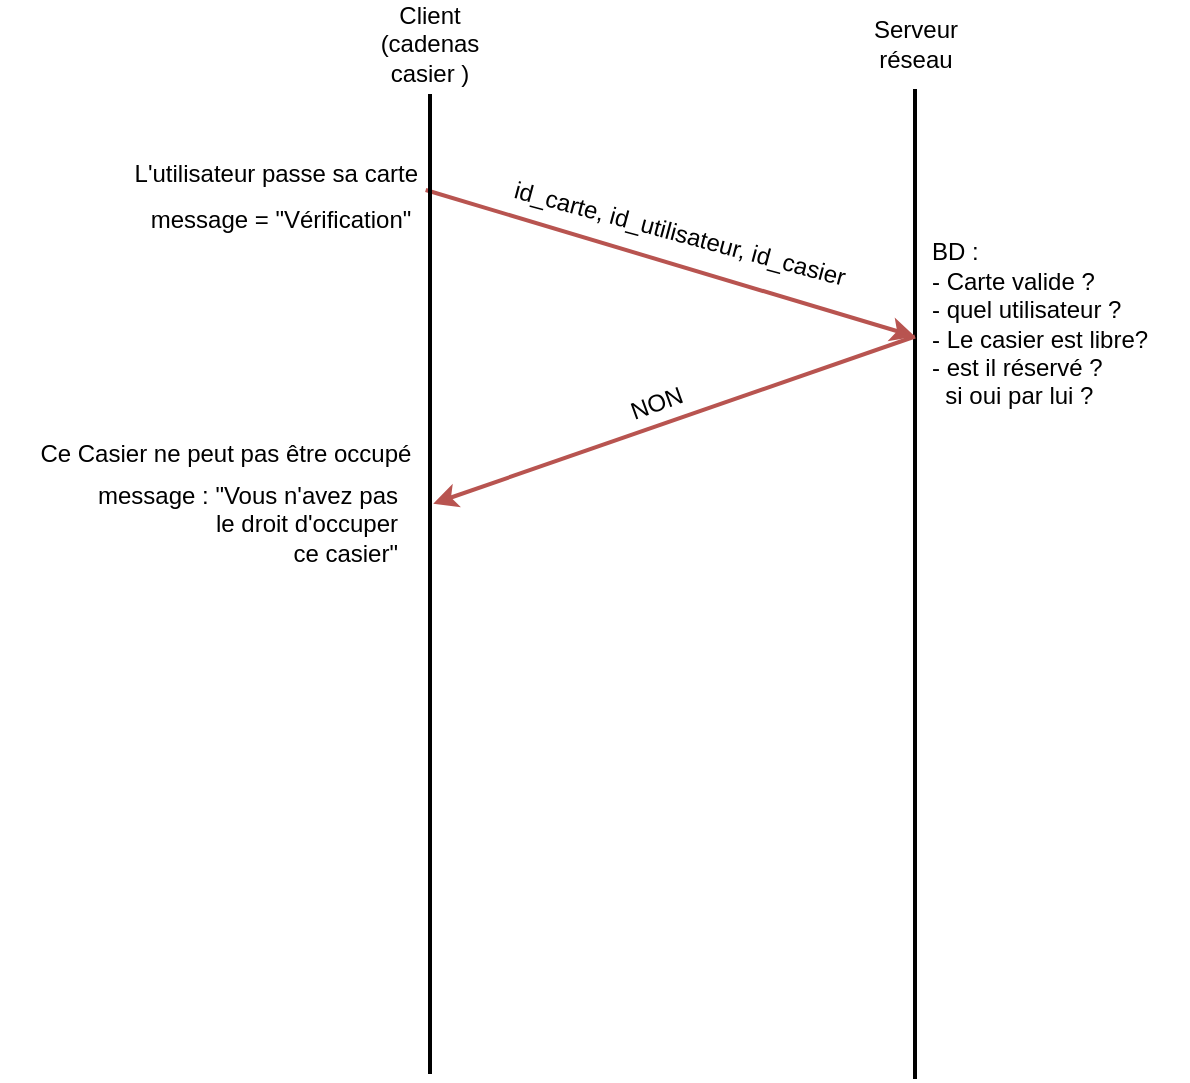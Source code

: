 <mxfile version="20.5.1" type="device"><diagram id="4y8ZVA6WCXt2IrrNmC95" name="Page-1"><mxGraphModel dx="2012" dy="588" grid="1" gridSize="10" guides="1" tooltips="1" connect="1" arrows="1" fold="1" page="1" pageScale="1" pageWidth="827" pageHeight="1169" math="0" shadow="0"><root><mxCell id="0"/><mxCell id="1" parent="0"/><mxCell id="naZkzlv5Yce24ES7_fsM-2" value="Client (cadenas casier )" style="text;html=1;strokeColor=none;fillColor=none;align=center;verticalAlign=middle;whiteSpace=wrap;rounded=0;" parent="1" vertex="1"><mxGeometry x="135" y="70" width="60" height="30" as="geometry"/></mxCell><mxCell id="naZkzlv5Yce24ES7_fsM-5" value="Serveur réseau" style="text;html=1;strokeColor=none;fillColor=none;align=center;verticalAlign=middle;whiteSpace=wrap;rounded=0;" parent="1" vertex="1"><mxGeometry x="377.5" y="70" width="60" height="30" as="geometry"/></mxCell><mxCell id="naZkzlv5Yce24ES7_fsM-8" value="id_carte, id_utilisateur, id_casier" style="text;html=1;strokeColor=none;fillColor=none;align=center;verticalAlign=middle;whiteSpace=wrap;rounded=0;rotation=15;" parent="1" vertex="1"><mxGeometry x="190" y="165" width="200" height="30" as="geometry"/></mxCell><mxCell id="x9-H2l0Zn-4p74_pggxE-1" value="message = &quot;Vérification&quot;" style="text;html=1;align=center;verticalAlign=middle;resizable=0;points=[];autosize=1;strokeColor=none;fillColor=none;rotation=0;" parent="1" vertex="1"><mxGeometry x="15" y="158.25" width="150" height="30" as="geometry"/></mxCell><mxCell id="x9-H2l0Zn-4p74_pggxE-2" value="BD : &lt;br&gt;- Carte valide ?&lt;br&gt;- quel utilisateur ?&lt;br&gt;- Le casier est libre?&lt;br&gt;- est il réservé ?&lt;br&gt;&amp;nbsp; si oui par lui ?" style="text;html=1;align=left;verticalAlign=middle;resizable=0;points=[];autosize=1;strokeColor=none;fillColor=none;" parent="1" vertex="1"><mxGeometry x="414" y="175.48" width="130" height="100" as="geometry"/></mxCell><mxCell id="x9-H2l0Zn-4p74_pggxE-4" value="NON" style="text;html=1;align=center;verticalAlign=middle;resizable=0;points=[];autosize=1;strokeColor=none;fillColor=none;rotation=-20;" parent="1" vertex="1"><mxGeometry x="252.6" y="250" width="50" height="30" as="geometry"/></mxCell><mxCell id="x9-H2l0Zn-4p74_pggxE-5" value="message : &quot;Vous n'avez pas &lt;br&gt;le droit d'occuper&lt;br&gt;&amp;nbsp;ce casier&quot;" style="text;html=1;align=right;verticalAlign=middle;resizable=0;points=[];autosize=1;strokeColor=none;fillColor=none;rotation=0;" parent="1" vertex="1"><mxGeometry x="-20" y="295" width="170" height="60" as="geometry"/></mxCell><mxCell id="x9-H2l0Zn-4p74_pggxE-22" value="L'utilisateur&amp;nbsp;passe sa carte" style="text;html=1;align=right;verticalAlign=middle;resizable=0;points=[];autosize=1;strokeColor=none;fillColor=none;" parent="1" vertex="1"><mxGeometry x="-10" y="135" width="170" height="30" as="geometry"/></mxCell><mxCell id="naZkzlv5Yce24ES7_fsM-3" value="" style="line;strokeWidth=2;html=1;rotation=-90;" parent="1" vertex="1"><mxGeometry x="160" y="350" width="495" height="10" as="geometry"/></mxCell><mxCell id="x9-H2l0Zn-4p74_pggxE-32" value="Ce Casier ne peut pas être occupé&amp;nbsp;" style="text;html=1;align=right;verticalAlign=middle;resizable=0;points=[];autosize=1;strokeColor=none;fillColor=none;" parent="1" vertex="1"><mxGeometry x="-50" y="275" width="210" height="30" as="geometry"/></mxCell><mxCell id="gXrmbBwklYKw93lY5eLS-4" value="" style="endArrow=classic;html=1;rounded=0;exitX=0.75;exitY=0.5;exitDx=0;exitDy=0;exitPerimeter=0;entryX=0.418;entryY=0.335;entryDx=0;entryDy=0;entryPerimeter=0;fillColor=#f8cecc;strokeColor=#b85450;strokeWidth=2;" edge="1" parent="1" source="naZkzlv5Yce24ES7_fsM-3" target="naZkzlv5Yce24ES7_fsM-1"><mxGeometry width="50" height="50" relative="1" as="geometry"><mxPoint x="320" y="330" as="sourcePoint"/><mxPoint x="190" y="310" as="targetPoint"/></mxGeometry></mxCell><mxCell id="gXrmbBwklYKw93lY5eLS-5" value="" style="endArrow=classic;html=1;rounded=0;exitX=0.098;exitY=0.714;exitDx=0;exitDy=0;exitPerimeter=0;entryX=0.75;entryY=0.5;entryDx=0;entryDy=0;entryPerimeter=0;fillColor=#f8cecc;strokeColor=#b85450;strokeWidth=2;" edge="1" parent="1" source="naZkzlv5Yce24ES7_fsM-1" target="naZkzlv5Yce24ES7_fsM-3"><mxGeometry width="50" height="50" relative="1" as="geometry"><mxPoint x="260" y="290" as="sourcePoint"/><mxPoint x="380" y="230" as="targetPoint"/></mxGeometry></mxCell><mxCell id="naZkzlv5Yce24ES7_fsM-1" value="" style="line;strokeWidth=2;html=1;rotation=90;" parent="1" vertex="1"><mxGeometry x="-80" y="350" width="490" height="10" as="geometry"/></mxCell></root></mxGraphModel></diagram></mxfile>